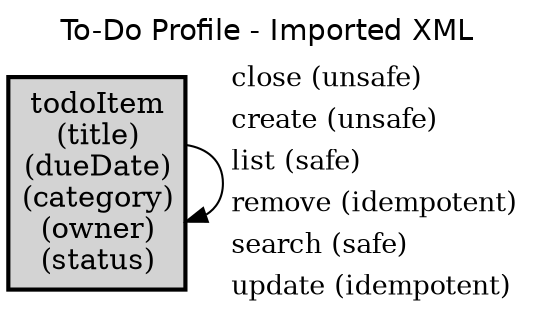 digraph application_state_diagram {
  graph [
    labelloc="t";
    fontname="Helvetica"
    label="To-Do Profile - Imported XML";
    URL="index.html" target="_parent"
  ];
  node [shape = box, style = "bold,filled" fillcolor="lightgray"];

    todoItem [margin=0.02, label=<<table cellspacing="0" cellpadding="5" border="0"><tr><td>todoItem<br />(title)<br />(dueDate)<br />(category)<br />(owner)<br />(status)<br /></td></tr></table>>,shape=box URL="docs/semantic.todoItem.html" target="_parent"]

    todoItem -> todoItem [label=<<table  border="0"><tr><td align="left" href="docs/unsafe.close.html">close (unsafe)</td></tr><tr><td align="left" href="docs/unsafe.create.html">create (unsafe)</td></tr><tr><td align="left" href="docs/safe.list.html">list (safe)</td></tr><tr><td align="left" href="docs/idempotent.remove.html">remove (idempotent)</td></tr><tr><td align="left" href="docs/safe.search.html">search (safe)</td></tr><tr><td align="left" href="docs/idempotent.update.html">update (idempotent)</td></tr></table>> fontsize=13];


}